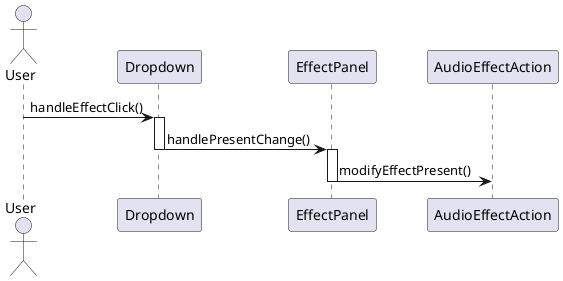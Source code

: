@startuml
actor User

User -> Dropdown: handleEffectClick()
activate Dropdown
Dropdown -> EffectPanel: handlePresentChange()
deactivate Dropdown
activate EffectPanel
EffectPanel -> AudioEffectAction: modifyEffectPresent()
deactivate EffectPanel
@enduml